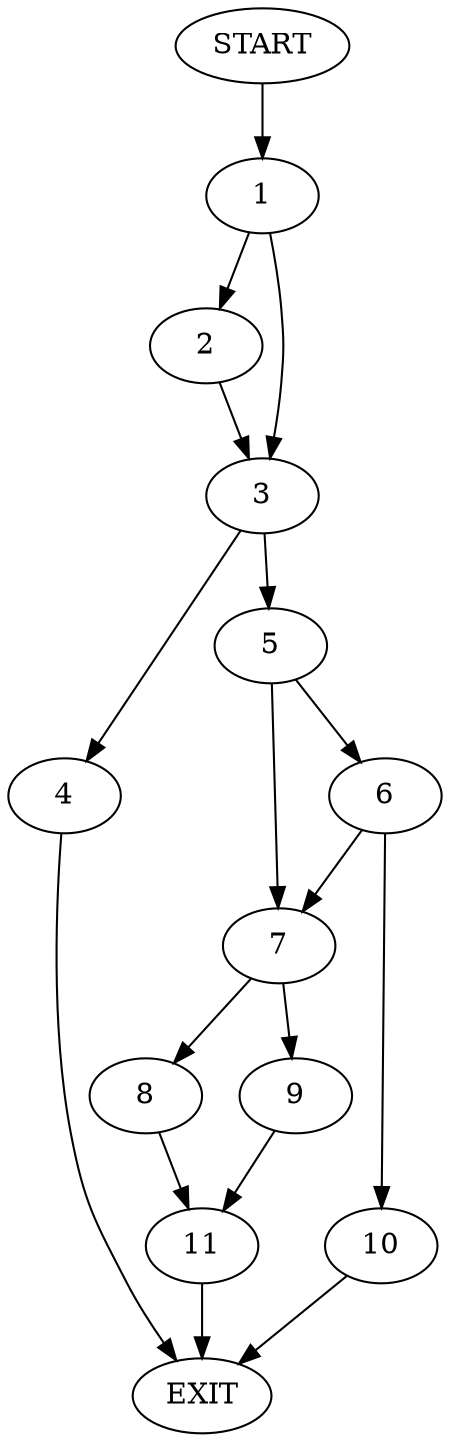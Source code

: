 digraph {
0 [label="START"]
12 [label="EXIT"]
0 -> 1
1 -> 2
1 -> 3
2 -> 3
3 -> 4
3 -> 5
4 -> 12
5 -> 6
5 -> 7
7 -> 8
7 -> 9
6 -> 10
6 -> 7
10 -> 12
8 -> 11
9 -> 11
11 -> 12
}
